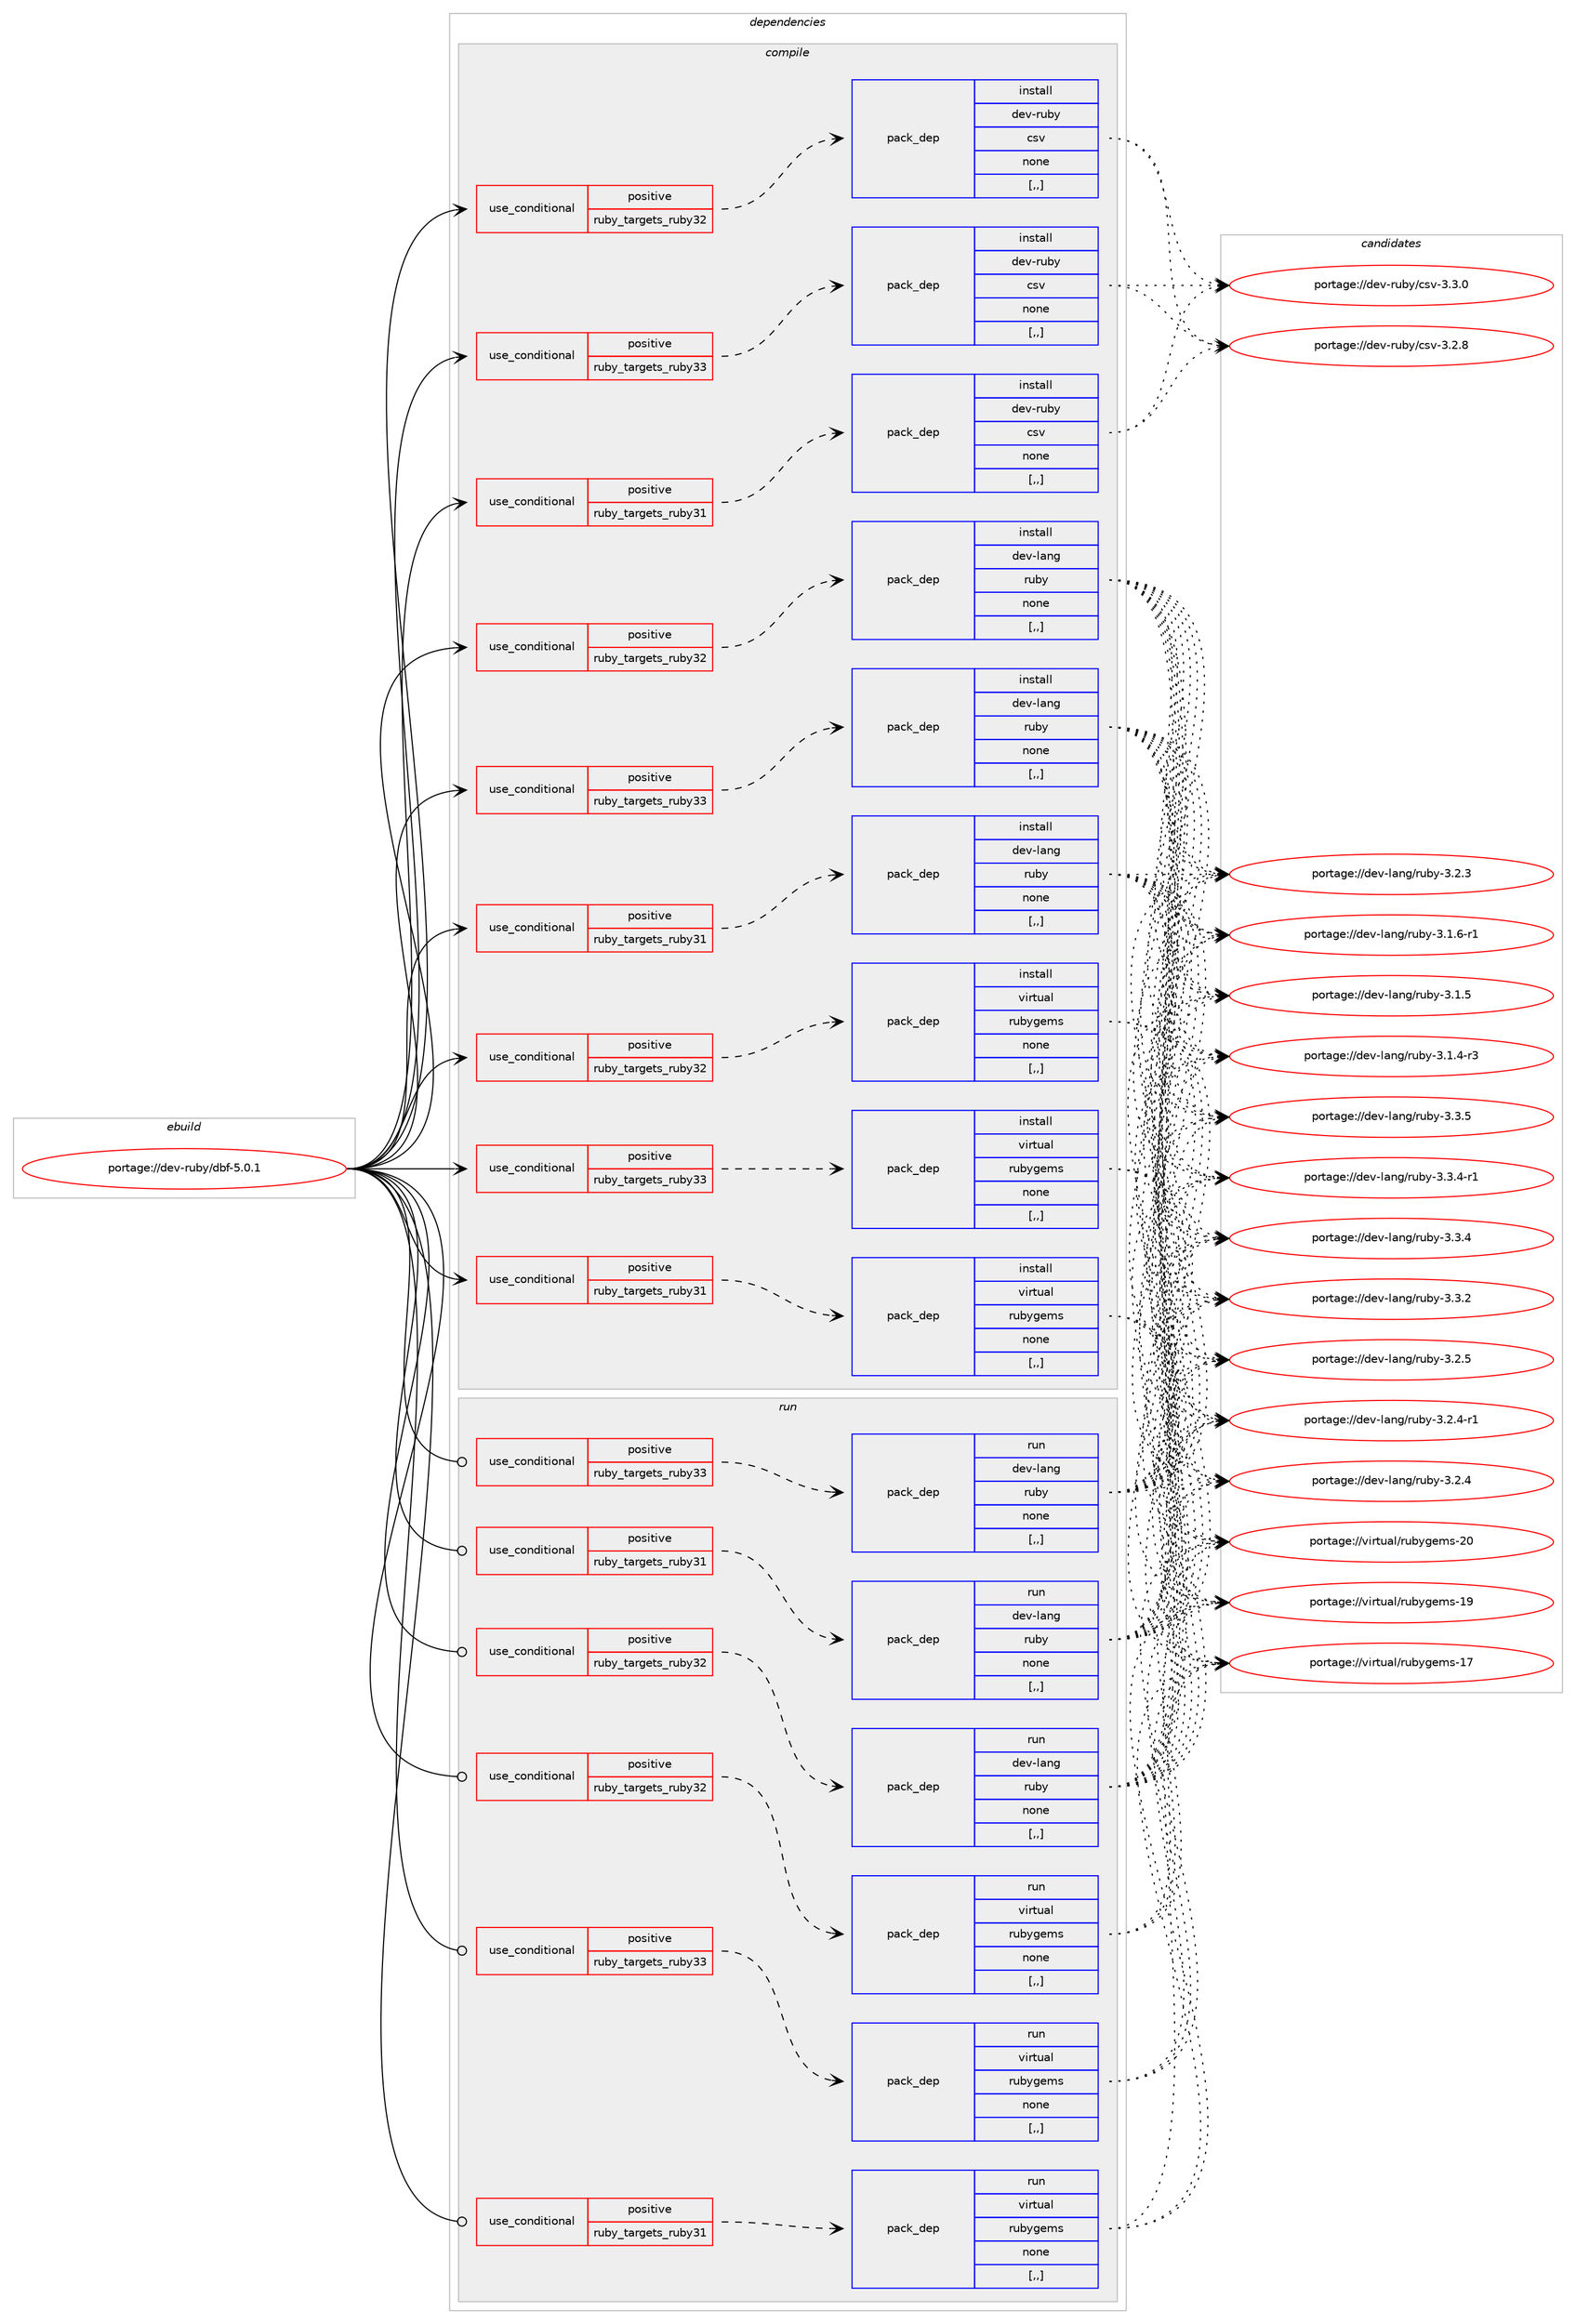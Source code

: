digraph prolog {

# *************
# Graph options
# *************

newrank=true;
concentrate=true;
compound=true;
graph [rankdir=LR,fontname=Helvetica,fontsize=10,ranksep=1.5];#, ranksep=2.5, nodesep=0.2];
edge  [arrowhead=vee];
node  [fontname=Helvetica,fontsize=10];

# **********
# The ebuild
# **********

subgraph cluster_leftcol {
color=gray;
label=<<i>ebuild</i>>;
id [label="portage://dev-ruby/dbf-5.0.1", color=red, width=4, href="../dev-ruby/dbf-5.0.1.svg"];
}

# ****************
# The dependencies
# ****************

subgraph cluster_midcol {
color=gray;
label=<<i>dependencies</i>>;
subgraph cluster_compile {
fillcolor="#eeeeee";
style=filled;
label=<<i>compile</i>>;
subgraph cond177183 {
dependency676474 [label=<<TABLE BORDER="0" CELLBORDER="1" CELLSPACING="0" CELLPADDING="4"><TR><TD ROWSPAN="3" CELLPADDING="10">use_conditional</TD></TR><TR><TD>positive</TD></TR><TR><TD>ruby_targets_ruby31</TD></TR></TABLE>>, shape=none, color=red];
subgraph pack494400 {
dependency676475 [label=<<TABLE BORDER="0" CELLBORDER="1" CELLSPACING="0" CELLPADDING="4" WIDTH="220"><TR><TD ROWSPAN="6" CELLPADDING="30">pack_dep</TD></TR><TR><TD WIDTH="110">install</TD></TR><TR><TD>dev-lang</TD></TR><TR><TD>ruby</TD></TR><TR><TD>none</TD></TR><TR><TD>[,,]</TD></TR></TABLE>>, shape=none, color=blue];
}
dependency676474:e -> dependency676475:w [weight=20,style="dashed",arrowhead="vee"];
}
id:e -> dependency676474:w [weight=20,style="solid",arrowhead="vee"];
subgraph cond177184 {
dependency676476 [label=<<TABLE BORDER="0" CELLBORDER="1" CELLSPACING="0" CELLPADDING="4"><TR><TD ROWSPAN="3" CELLPADDING="10">use_conditional</TD></TR><TR><TD>positive</TD></TR><TR><TD>ruby_targets_ruby31</TD></TR></TABLE>>, shape=none, color=red];
subgraph pack494401 {
dependency676477 [label=<<TABLE BORDER="0" CELLBORDER="1" CELLSPACING="0" CELLPADDING="4" WIDTH="220"><TR><TD ROWSPAN="6" CELLPADDING="30">pack_dep</TD></TR><TR><TD WIDTH="110">install</TD></TR><TR><TD>dev-ruby</TD></TR><TR><TD>csv</TD></TR><TR><TD>none</TD></TR><TR><TD>[,,]</TD></TR></TABLE>>, shape=none, color=blue];
}
dependency676476:e -> dependency676477:w [weight=20,style="dashed",arrowhead="vee"];
}
id:e -> dependency676476:w [weight=20,style="solid",arrowhead="vee"];
subgraph cond177185 {
dependency676478 [label=<<TABLE BORDER="0" CELLBORDER="1" CELLSPACING="0" CELLPADDING="4"><TR><TD ROWSPAN="3" CELLPADDING="10">use_conditional</TD></TR><TR><TD>positive</TD></TR><TR><TD>ruby_targets_ruby31</TD></TR></TABLE>>, shape=none, color=red];
subgraph pack494402 {
dependency676479 [label=<<TABLE BORDER="0" CELLBORDER="1" CELLSPACING="0" CELLPADDING="4" WIDTH="220"><TR><TD ROWSPAN="6" CELLPADDING="30">pack_dep</TD></TR><TR><TD WIDTH="110">install</TD></TR><TR><TD>virtual</TD></TR><TR><TD>rubygems</TD></TR><TR><TD>none</TD></TR><TR><TD>[,,]</TD></TR></TABLE>>, shape=none, color=blue];
}
dependency676478:e -> dependency676479:w [weight=20,style="dashed",arrowhead="vee"];
}
id:e -> dependency676478:w [weight=20,style="solid",arrowhead="vee"];
subgraph cond177186 {
dependency676480 [label=<<TABLE BORDER="0" CELLBORDER="1" CELLSPACING="0" CELLPADDING="4"><TR><TD ROWSPAN="3" CELLPADDING="10">use_conditional</TD></TR><TR><TD>positive</TD></TR><TR><TD>ruby_targets_ruby32</TD></TR></TABLE>>, shape=none, color=red];
subgraph pack494403 {
dependency676481 [label=<<TABLE BORDER="0" CELLBORDER="1" CELLSPACING="0" CELLPADDING="4" WIDTH="220"><TR><TD ROWSPAN="6" CELLPADDING="30">pack_dep</TD></TR><TR><TD WIDTH="110">install</TD></TR><TR><TD>dev-lang</TD></TR><TR><TD>ruby</TD></TR><TR><TD>none</TD></TR><TR><TD>[,,]</TD></TR></TABLE>>, shape=none, color=blue];
}
dependency676480:e -> dependency676481:w [weight=20,style="dashed",arrowhead="vee"];
}
id:e -> dependency676480:w [weight=20,style="solid",arrowhead="vee"];
subgraph cond177187 {
dependency676482 [label=<<TABLE BORDER="0" CELLBORDER="1" CELLSPACING="0" CELLPADDING="4"><TR><TD ROWSPAN="3" CELLPADDING="10">use_conditional</TD></TR><TR><TD>positive</TD></TR><TR><TD>ruby_targets_ruby32</TD></TR></TABLE>>, shape=none, color=red];
subgraph pack494404 {
dependency676483 [label=<<TABLE BORDER="0" CELLBORDER="1" CELLSPACING="0" CELLPADDING="4" WIDTH="220"><TR><TD ROWSPAN="6" CELLPADDING="30">pack_dep</TD></TR><TR><TD WIDTH="110">install</TD></TR><TR><TD>dev-ruby</TD></TR><TR><TD>csv</TD></TR><TR><TD>none</TD></TR><TR><TD>[,,]</TD></TR></TABLE>>, shape=none, color=blue];
}
dependency676482:e -> dependency676483:w [weight=20,style="dashed",arrowhead="vee"];
}
id:e -> dependency676482:w [weight=20,style="solid",arrowhead="vee"];
subgraph cond177188 {
dependency676484 [label=<<TABLE BORDER="0" CELLBORDER="1" CELLSPACING="0" CELLPADDING="4"><TR><TD ROWSPAN="3" CELLPADDING="10">use_conditional</TD></TR><TR><TD>positive</TD></TR><TR><TD>ruby_targets_ruby32</TD></TR></TABLE>>, shape=none, color=red];
subgraph pack494405 {
dependency676485 [label=<<TABLE BORDER="0" CELLBORDER="1" CELLSPACING="0" CELLPADDING="4" WIDTH="220"><TR><TD ROWSPAN="6" CELLPADDING="30">pack_dep</TD></TR><TR><TD WIDTH="110">install</TD></TR><TR><TD>virtual</TD></TR><TR><TD>rubygems</TD></TR><TR><TD>none</TD></TR><TR><TD>[,,]</TD></TR></TABLE>>, shape=none, color=blue];
}
dependency676484:e -> dependency676485:w [weight=20,style="dashed",arrowhead="vee"];
}
id:e -> dependency676484:w [weight=20,style="solid",arrowhead="vee"];
subgraph cond177189 {
dependency676486 [label=<<TABLE BORDER="0" CELLBORDER="1" CELLSPACING="0" CELLPADDING="4"><TR><TD ROWSPAN="3" CELLPADDING="10">use_conditional</TD></TR><TR><TD>positive</TD></TR><TR><TD>ruby_targets_ruby33</TD></TR></TABLE>>, shape=none, color=red];
subgraph pack494406 {
dependency676487 [label=<<TABLE BORDER="0" CELLBORDER="1" CELLSPACING="0" CELLPADDING="4" WIDTH="220"><TR><TD ROWSPAN="6" CELLPADDING="30">pack_dep</TD></TR><TR><TD WIDTH="110">install</TD></TR><TR><TD>dev-lang</TD></TR><TR><TD>ruby</TD></TR><TR><TD>none</TD></TR><TR><TD>[,,]</TD></TR></TABLE>>, shape=none, color=blue];
}
dependency676486:e -> dependency676487:w [weight=20,style="dashed",arrowhead="vee"];
}
id:e -> dependency676486:w [weight=20,style="solid",arrowhead="vee"];
subgraph cond177190 {
dependency676488 [label=<<TABLE BORDER="0" CELLBORDER="1" CELLSPACING="0" CELLPADDING="4"><TR><TD ROWSPAN="3" CELLPADDING="10">use_conditional</TD></TR><TR><TD>positive</TD></TR><TR><TD>ruby_targets_ruby33</TD></TR></TABLE>>, shape=none, color=red];
subgraph pack494407 {
dependency676489 [label=<<TABLE BORDER="0" CELLBORDER="1" CELLSPACING="0" CELLPADDING="4" WIDTH="220"><TR><TD ROWSPAN="6" CELLPADDING="30">pack_dep</TD></TR><TR><TD WIDTH="110">install</TD></TR><TR><TD>dev-ruby</TD></TR><TR><TD>csv</TD></TR><TR><TD>none</TD></TR><TR><TD>[,,]</TD></TR></TABLE>>, shape=none, color=blue];
}
dependency676488:e -> dependency676489:w [weight=20,style="dashed",arrowhead="vee"];
}
id:e -> dependency676488:w [weight=20,style="solid",arrowhead="vee"];
subgraph cond177191 {
dependency676490 [label=<<TABLE BORDER="0" CELLBORDER="1" CELLSPACING="0" CELLPADDING="4"><TR><TD ROWSPAN="3" CELLPADDING="10">use_conditional</TD></TR><TR><TD>positive</TD></TR><TR><TD>ruby_targets_ruby33</TD></TR></TABLE>>, shape=none, color=red];
subgraph pack494408 {
dependency676491 [label=<<TABLE BORDER="0" CELLBORDER="1" CELLSPACING="0" CELLPADDING="4" WIDTH="220"><TR><TD ROWSPAN="6" CELLPADDING="30">pack_dep</TD></TR><TR><TD WIDTH="110">install</TD></TR><TR><TD>virtual</TD></TR><TR><TD>rubygems</TD></TR><TR><TD>none</TD></TR><TR><TD>[,,]</TD></TR></TABLE>>, shape=none, color=blue];
}
dependency676490:e -> dependency676491:w [weight=20,style="dashed",arrowhead="vee"];
}
id:e -> dependency676490:w [weight=20,style="solid",arrowhead="vee"];
}
subgraph cluster_compileandrun {
fillcolor="#eeeeee";
style=filled;
label=<<i>compile and run</i>>;
}
subgraph cluster_run {
fillcolor="#eeeeee";
style=filled;
label=<<i>run</i>>;
subgraph cond177192 {
dependency676492 [label=<<TABLE BORDER="0" CELLBORDER="1" CELLSPACING="0" CELLPADDING="4"><TR><TD ROWSPAN="3" CELLPADDING="10">use_conditional</TD></TR><TR><TD>positive</TD></TR><TR><TD>ruby_targets_ruby31</TD></TR></TABLE>>, shape=none, color=red];
subgraph pack494409 {
dependency676493 [label=<<TABLE BORDER="0" CELLBORDER="1" CELLSPACING="0" CELLPADDING="4" WIDTH="220"><TR><TD ROWSPAN="6" CELLPADDING="30">pack_dep</TD></TR><TR><TD WIDTH="110">run</TD></TR><TR><TD>dev-lang</TD></TR><TR><TD>ruby</TD></TR><TR><TD>none</TD></TR><TR><TD>[,,]</TD></TR></TABLE>>, shape=none, color=blue];
}
dependency676492:e -> dependency676493:w [weight=20,style="dashed",arrowhead="vee"];
}
id:e -> dependency676492:w [weight=20,style="solid",arrowhead="odot"];
subgraph cond177193 {
dependency676494 [label=<<TABLE BORDER="0" CELLBORDER="1" CELLSPACING="0" CELLPADDING="4"><TR><TD ROWSPAN="3" CELLPADDING="10">use_conditional</TD></TR><TR><TD>positive</TD></TR><TR><TD>ruby_targets_ruby31</TD></TR></TABLE>>, shape=none, color=red];
subgraph pack494410 {
dependency676495 [label=<<TABLE BORDER="0" CELLBORDER="1" CELLSPACING="0" CELLPADDING="4" WIDTH="220"><TR><TD ROWSPAN="6" CELLPADDING="30">pack_dep</TD></TR><TR><TD WIDTH="110">run</TD></TR><TR><TD>virtual</TD></TR><TR><TD>rubygems</TD></TR><TR><TD>none</TD></TR><TR><TD>[,,]</TD></TR></TABLE>>, shape=none, color=blue];
}
dependency676494:e -> dependency676495:w [weight=20,style="dashed",arrowhead="vee"];
}
id:e -> dependency676494:w [weight=20,style="solid",arrowhead="odot"];
subgraph cond177194 {
dependency676496 [label=<<TABLE BORDER="0" CELLBORDER="1" CELLSPACING="0" CELLPADDING="4"><TR><TD ROWSPAN="3" CELLPADDING="10">use_conditional</TD></TR><TR><TD>positive</TD></TR><TR><TD>ruby_targets_ruby32</TD></TR></TABLE>>, shape=none, color=red];
subgraph pack494411 {
dependency676497 [label=<<TABLE BORDER="0" CELLBORDER="1" CELLSPACING="0" CELLPADDING="4" WIDTH="220"><TR><TD ROWSPAN="6" CELLPADDING="30">pack_dep</TD></TR><TR><TD WIDTH="110">run</TD></TR><TR><TD>dev-lang</TD></TR><TR><TD>ruby</TD></TR><TR><TD>none</TD></TR><TR><TD>[,,]</TD></TR></TABLE>>, shape=none, color=blue];
}
dependency676496:e -> dependency676497:w [weight=20,style="dashed",arrowhead="vee"];
}
id:e -> dependency676496:w [weight=20,style="solid",arrowhead="odot"];
subgraph cond177195 {
dependency676498 [label=<<TABLE BORDER="0" CELLBORDER="1" CELLSPACING="0" CELLPADDING="4"><TR><TD ROWSPAN="3" CELLPADDING="10">use_conditional</TD></TR><TR><TD>positive</TD></TR><TR><TD>ruby_targets_ruby32</TD></TR></TABLE>>, shape=none, color=red];
subgraph pack494412 {
dependency676499 [label=<<TABLE BORDER="0" CELLBORDER="1" CELLSPACING="0" CELLPADDING="4" WIDTH="220"><TR><TD ROWSPAN="6" CELLPADDING="30">pack_dep</TD></TR><TR><TD WIDTH="110">run</TD></TR><TR><TD>virtual</TD></TR><TR><TD>rubygems</TD></TR><TR><TD>none</TD></TR><TR><TD>[,,]</TD></TR></TABLE>>, shape=none, color=blue];
}
dependency676498:e -> dependency676499:w [weight=20,style="dashed",arrowhead="vee"];
}
id:e -> dependency676498:w [weight=20,style="solid",arrowhead="odot"];
subgraph cond177196 {
dependency676500 [label=<<TABLE BORDER="0" CELLBORDER="1" CELLSPACING="0" CELLPADDING="4"><TR><TD ROWSPAN="3" CELLPADDING="10">use_conditional</TD></TR><TR><TD>positive</TD></TR><TR><TD>ruby_targets_ruby33</TD></TR></TABLE>>, shape=none, color=red];
subgraph pack494413 {
dependency676501 [label=<<TABLE BORDER="0" CELLBORDER="1" CELLSPACING="0" CELLPADDING="4" WIDTH="220"><TR><TD ROWSPAN="6" CELLPADDING="30">pack_dep</TD></TR><TR><TD WIDTH="110">run</TD></TR><TR><TD>dev-lang</TD></TR><TR><TD>ruby</TD></TR><TR><TD>none</TD></TR><TR><TD>[,,]</TD></TR></TABLE>>, shape=none, color=blue];
}
dependency676500:e -> dependency676501:w [weight=20,style="dashed",arrowhead="vee"];
}
id:e -> dependency676500:w [weight=20,style="solid",arrowhead="odot"];
subgraph cond177197 {
dependency676502 [label=<<TABLE BORDER="0" CELLBORDER="1" CELLSPACING="0" CELLPADDING="4"><TR><TD ROWSPAN="3" CELLPADDING="10">use_conditional</TD></TR><TR><TD>positive</TD></TR><TR><TD>ruby_targets_ruby33</TD></TR></TABLE>>, shape=none, color=red];
subgraph pack494414 {
dependency676503 [label=<<TABLE BORDER="0" CELLBORDER="1" CELLSPACING="0" CELLPADDING="4" WIDTH="220"><TR><TD ROWSPAN="6" CELLPADDING="30">pack_dep</TD></TR><TR><TD WIDTH="110">run</TD></TR><TR><TD>virtual</TD></TR><TR><TD>rubygems</TD></TR><TR><TD>none</TD></TR><TR><TD>[,,]</TD></TR></TABLE>>, shape=none, color=blue];
}
dependency676502:e -> dependency676503:w [weight=20,style="dashed",arrowhead="vee"];
}
id:e -> dependency676502:w [weight=20,style="solid",arrowhead="odot"];
}
}

# **************
# The candidates
# **************

subgraph cluster_choices {
rank=same;
color=gray;
label=<<i>candidates</i>>;

subgraph choice494400 {
color=black;
nodesep=1;
choice10010111845108971101034711411798121455146514653 [label="portage://dev-lang/ruby-3.3.5", color=red, width=4,href="../dev-lang/ruby-3.3.5.svg"];
choice100101118451089711010347114117981214551465146524511449 [label="portage://dev-lang/ruby-3.3.4-r1", color=red, width=4,href="../dev-lang/ruby-3.3.4-r1.svg"];
choice10010111845108971101034711411798121455146514652 [label="portage://dev-lang/ruby-3.3.4", color=red, width=4,href="../dev-lang/ruby-3.3.4.svg"];
choice10010111845108971101034711411798121455146514650 [label="portage://dev-lang/ruby-3.3.2", color=red, width=4,href="../dev-lang/ruby-3.3.2.svg"];
choice10010111845108971101034711411798121455146504653 [label="portage://dev-lang/ruby-3.2.5", color=red, width=4,href="../dev-lang/ruby-3.2.5.svg"];
choice100101118451089711010347114117981214551465046524511449 [label="portage://dev-lang/ruby-3.2.4-r1", color=red, width=4,href="../dev-lang/ruby-3.2.4-r1.svg"];
choice10010111845108971101034711411798121455146504652 [label="portage://dev-lang/ruby-3.2.4", color=red, width=4,href="../dev-lang/ruby-3.2.4.svg"];
choice10010111845108971101034711411798121455146504651 [label="portage://dev-lang/ruby-3.2.3", color=red, width=4,href="../dev-lang/ruby-3.2.3.svg"];
choice100101118451089711010347114117981214551464946544511449 [label="portage://dev-lang/ruby-3.1.6-r1", color=red, width=4,href="../dev-lang/ruby-3.1.6-r1.svg"];
choice10010111845108971101034711411798121455146494653 [label="portage://dev-lang/ruby-3.1.5", color=red, width=4,href="../dev-lang/ruby-3.1.5.svg"];
choice100101118451089711010347114117981214551464946524511451 [label="portage://dev-lang/ruby-3.1.4-r3", color=red, width=4,href="../dev-lang/ruby-3.1.4-r3.svg"];
dependency676475:e -> choice10010111845108971101034711411798121455146514653:w [style=dotted,weight="100"];
dependency676475:e -> choice100101118451089711010347114117981214551465146524511449:w [style=dotted,weight="100"];
dependency676475:e -> choice10010111845108971101034711411798121455146514652:w [style=dotted,weight="100"];
dependency676475:e -> choice10010111845108971101034711411798121455146514650:w [style=dotted,weight="100"];
dependency676475:e -> choice10010111845108971101034711411798121455146504653:w [style=dotted,weight="100"];
dependency676475:e -> choice100101118451089711010347114117981214551465046524511449:w [style=dotted,weight="100"];
dependency676475:e -> choice10010111845108971101034711411798121455146504652:w [style=dotted,weight="100"];
dependency676475:e -> choice10010111845108971101034711411798121455146504651:w [style=dotted,weight="100"];
dependency676475:e -> choice100101118451089711010347114117981214551464946544511449:w [style=dotted,weight="100"];
dependency676475:e -> choice10010111845108971101034711411798121455146494653:w [style=dotted,weight="100"];
dependency676475:e -> choice100101118451089711010347114117981214551464946524511451:w [style=dotted,weight="100"];
}
subgraph choice494401 {
color=black;
nodesep=1;
choice10010111845114117981214799115118455146514648 [label="portage://dev-ruby/csv-3.3.0", color=red, width=4,href="../dev-ruby/csv-3.3.0.svg"];
choice10010111845114117981214799115118455146504656 [label="portage://dev-ruby/csv-3.2.8", color=red, width=4,href="../dev-ruby/csv-3.2.8.svg"];
dependency676477:e -> choice10010111845114117981214799115118455146514648:w [style=dotted,weight="100"];
dependency676477:e -> choice10010111845114117981214799115118455146504656:w [style=dotted,weight="100"];
}
subgraph choice494402 {
color=black;
nodesep=1;
choice118105114116117971084711411798121103101109115455048 [label="portage://virtual/rubygems-20", color=red, width=4,href="../virtual/rubygems-20.svg"];
choice118105114116117971084711411798121103101109115454957 [label="portage://virtual/rubygems-19", color=red, width=4,href="../virtual/rubygems-19.svg"];
choice118105114116117971084711411798121103101109115454955 [label="portage://virtual/rubygems-17", color=red, width=4,href="../virtual/rubygems-17.svg"];
dependency676479:e -> choice118105114116117971084711411798121103101109115455048:w [style=dotted,weight="100"];
dependency676479:e -> choice118105114116117971084711411798121103101109115454957:w [style=dotted,weight="100"];
dependency676479:e -> choice118105114116117971084711411798121103101109115454955:w [style=dotted,weight="100"];
}
subgraph choice494403 {
color=black;
nodesep=1;
choice10010111845108971101034711411798121455146514653 [label="portage://dev-lang/ruby-3.3.5", color=red, width=4,href="../dev-lang/ruby-3.3.5.svg"];
choice100101118451089711010347114117981214551465146524511449 [label="portage://dev-lang/ruby-3.3.4-r1", color=red, width=4,href="../dev-lang/ruby-3.3.4-r1.svg"];
choice10010111845108971101034711411798121455146514652 [label="portage://dev-lang/ruby-3.3.4", color=red, width=4,href="../dev-lang/ruby-3.3.4.svg"];
choice10010111845108971101034711411798121455146514650 [label="portage://dev-lang/ruby-3.3.2", color=red, width=4,href="../dev-lang/ruby-3.3.2.svg"];
choice10010111845108971101034711411798121455146504653 [label="portage://dev-lang/ruby-3.2.5", color=red, width=4,href="../dev-lang/ruby-3.2.5.svg"];
choice100101118451089711010347114117981214551465046524511449 [label="portage://dev-lang/ruby-3.2.4-r1", color=red, width=4,href="../dev-lang/ruby-3.2.4-r1.svg"];
choice10010111845108971101034711411798121455146504652 [label="portage://dev-lang/ruby-3.2.4", color=red, width=4,href="../dev-lang/ruby-3.2.4.svg"];
choice10010111845108971101034711411798121455146504651 [label="portage://dev-lang/ruby-3.2.3", color=red, width=4,href="../dev-lang/ruby-3.2.3.svg"];
choice100101118451089711010347114117981214551464946544511449 [label="portage://dev-lang/ruby-3.1.6-r1", color=red, width=4,href="../dev-lang/ruby-3.1.6-r1.svg"];
choice10010111845108971101034711411798121455146494653 [label="portage://dev-lang/ruby-3.1.5", color=red, width=4,href="../dev-lang/ruby-3.1.5.svg"];
choice100101118451089711010347114117981214551464946524511451 [label="portage://dev-lang/ruby-3.1.4-r3", color=red, width=4,href="../dev-lang/ruby-3.1.4-r3.svg"];
dependency676481:e -> choice10010111845108971101034711411798121455146514653:w [style=dotted,weight="100"];
dependency676481:e -> choice100101118451089711010347114117981214551465146524511449:w [style=dotted,weight="100"];
dependency676481:e -> choice10010111845108971101034711411798121455146514652:w [style=dotted,weight="100"];
dependency676481:e -> choice10010111845108971101034711411798121455146514650:w [style=dotted,weight="100"];
dependency676481:e -> choice10010111845108971101034711411798121455146504653:w [style=dotted,weight="100"];
dependency676481:e -> choice100101118451089711010347114117981214551465046524511449:w [style=dotted,weight="100"];
dependency676481:e -> choice10010111845108971101034711411798121455146504652:w [style=dotted,weight="100"];
dependency676481:e -> choice10010111845108971101034711411798121455146504651:w [style=dotted,weight="100"];
dependency676481:e -> choice100101118451089711010347114117981214551464946544511449:w [style=dotted,weight="100"];
dependency676481:e -> choice10010111845108971101034711411798121455146494653:w [style=dotted,weight="100"];
dependency676481:e -> choice100101118451089711010347114117981214551464946524511451:w [style=dotted,weight="100"];
}
subgraph choice494404 {
color=black;
nodesep=1;
choice10010111845114117981214799115118455146514648 [label="portage://dev-ruby/csv-3.3.0", color=red, width=4,href="../dev-ruby/csv-3.3.0.svg"];
choice10010111845114117981214799115118455146504656 [label="portage://dev-ruby/csv-3.2.8", color=red, width=4,href="../dev-ruby/csv-3.2.8.svg"];
dependency676483:e -> choice10010111845114117981214799115118455146514648:w [style=dotted,weight="100"];
dependency676483:e -> choice10010111845114117981214799115118455146504656:w [style=dotted,weight="100"];
}
subgraph choice494405 {
color=black;
nodesep=1;
choice118105114116117971084711411798121103101109115455048 [label="portage://virtual/rubygems-20", color=red, width=4,href="../virtual/rubygems-20.svg"];
choice118105114116117971084711411798121103101109115454957 [label="portage://virtual/rubygems-19", color=red, width=4,href="../virtual/rubygems-19.svg"];
choice118105114116117971084711411798121103101109115454955 [label="portage://virtual/rubygems-17", color=red, width=4,href="../virtual/rubygems-17.svg"];
dependency676485:e -> choice118105114116117971084711411798121103101109115455048:w [style=dotted,weight="100"];
dependency676485:e -> choice118105114116117971084711411798121103101109115454957:w [style=dotted,weight="100"];
dependency676485:e -> choice118105114116117971084711411798121103101109115454955:w [style=dotted,weight="100"];
}
subgraph choice494406 {
color=black;
nodesep=1;
choice10010111845108971101034711411798121455146514653 [label="portage://dev-lang/ruby-3.3.5", color=red, width=4,href="../dev-lang/ruby-3.3.5.svg"];
choice100101118451089711010347114117981214551465146524511449 [label="portage://dev-lang/ruby-3.3.4-r1", color=red, width=4,href="../dev-lang/ruby-3.3.4-r1.svg"];
choice10010111845108971101034711411798121455146514652 [label="portage://dev-lang/ruby-3.3.4", color=red, width=4,href="../dev-lang/ruby-3.3.4.svg"];
choice10010111845108971101034711411798121455146514650 [label="portage://dev-lang/ruby-3.3.2", color=red, width=4,href="../dev-lang/ruby-3.3.2.svg"];
choice10010111845108971101034711411798121455146504653 [label="portage://dev-lang/ruby-3.2.5", color=red, width=4,href="../dev-lang/ruby-3.2.5.svg"];
choice100101118451089711010347114117981214551465046524511449 [label="portage://dev-lang/ruby-3.2.4-r1", color=red, width=4,href="../dev-lang/ruby-3.2.4-r1.svg"];
choice10010111845108971101034711411798121455146504652 [label="portage://dev-lang/ruby-3.2.4", color=red, width=4,href="../dev-lang/ruby-3.2.4.svg"];
choice10010111845108971101034711411798121455146504651 [label="portage://dev-lang/ruby-3.2.3", color=red, width=4,href="../dev-lang/ruby-3.2.3.svg"];
choice100101118451089711010347114117981214551464946544511449 [label="portage://dev-lang/ruby-3.1.6-r1", color=red, width=4,href="../dev-lang/ruby-3.1.6-r1.svg"];
choice10010111845108971101034711411798121455146494653 [label="portage://dev-lang/ruby-3.1.5", color=red, width=4,href="../dev-lang/ruby-3.1.5.svg"];
choice100101118451089711010347114117981214551464946524511451 [label="portage://dev-lang/ruby-3.1.4-r3", color=red, width=4,href="../dev-lang/ruby-3.1.4-r3.svg"];
dependency676487:e -> choice10010111845108971101034711411798121455146514653:w [style=dotted,weight="100"];
dependency676487:e -> choice100101118451089711010347114117981214551465146524511449:w [style=dotted,weight="100"];
dependency676487:e -> choice10010111845108971101034711411798121455146514652:w [style=dotted,weight="100"];
dependency676487:e -> choice10010111845108971101034711411798121455146514650:w [style=dotted,weight="100"];
dependency676487:e -> choice10010111845108971101034711411798121455146504653:w [style=dotted,weight="100"];
dependency676487:e -> choice100101118451089711010347114117981214551465046524511449:w [style=dotted,weight="100"];
dependency676487:e -> choice10010111845108971101034711411798121455146504652:w [style=dotted,weight="100"];
dependency676487:e -> choice10010111845108971101034711411798121455146504651:w [style=dotted,weight="100"];
dependency676487:e -> choice100101118451089711010347114117981214551464946544511449:w [style=dotted,weight="100"];
dependency676487:e -> choice10010111845108971101034711411798121455146494653:w [style=dotted,weight="100"];
dependency676487:e -> choice100101118451089711010347114117981214551464946524511451:w [style=dotted,weight="100"];
}
subgraph choice494407 {
color=black;
nodesep=1;
choice10010111845114117981214799115118455146514648 [label="portage://dev-ruby/csv-3.3.0", color=red, width=4,href="../dev-ruby/csv-3.3.0.svg"];
choice10010111845114117981214799115118455146504656 [label="portage://dev-ruby/csv-3.2.8", color=red, width=4,href="../dev-ruby/csv-3.2.8.svg"];
dependency676489:e -> choice10010111845114117981214799115118455146514648:w [style=dotted,weight="100"];
dependency676489:e -> choice10010111845114117981214799115118455146504656:w [style=dotted,weight="100"];
}
subgraph choice494408 {
color=black;
nodesep=1;
choice118105114116117971084711411798121103101109115455048 [label="portage://virtual/rubygems-20", color=red, width=4,href="../virtual/rubygems-20.svg"];
choice118105114116117971084711411798121103101109115454957 [label="portage://virtual/rubygems-19", color=red, width=4,href="../virtual/rubygems-19.svg"];
choice118105114116117971084711411798121103101109115454955 [label="portage://virtual/rubygems-17", color=red, width=4,href="../virtual/rubygems-17.svg"];
dependency676491:e -> choice118105114116117971084711411798121103101109115455048:w [style=dotted,weight="100"];
dependency676491:e -> choice118105114116117971084711411798121103101109115454957:w [style=dotted,weight="100"];
dependency676491:e -> choice118105114116117971084711411798121103101109115454955:w [style=dotted,weight="100"];
}
subgraph choice494409 {
color=black;
nodesep=1;
choice10010111845108971101034711411798121455146514653 [label="portage://dev-lang/ruby-3.3.5", color=red, width=4,href="../dev-lang/ruby-3.3.5.svg"];
choice100101118451089711010347114117981214551465146524511449 [label="portage://dev-lang/ruby-3.3.4-r1", color=red, width=4,href="../dev-lang/ruby-3.3.4-r1.svg"];
choice10010111845108971101034711411798121455146514652 [label="portage://dev-lang/ruby-3.3.4", color=red, width=4,href="../dev-lang/ruby-3.3.4.svg"];
choice10010111845108971101034711411798121455146514650 [label="portage://dev-lang/ruby-3.3.2", color=red, width=4,href="../dev-lang/ruby-3.3.2.svg"];
choice10010111845108971101034711411798121455146504653 [label="portage://dev-lang/ruby-3.2.5", color=red, width=4,href="../dev-lang/ruby-3.2.5.svg"];
choice100101118451089711010347114117981214551465046524511449 [label="portage://dev-lang/ruby-3.2.4-r1", color=red, width=4,href="../dev-lang/ruby-3.2.4-r1.svg"];
choice10010111845108971101034711411798121455146504652 [label="portage://dev-lang/ruby-3.2.4", color=red, width=4,href="../dev-lang/ruby-3.2.4.svg"];
choice10010111845108971101034711411798121455146504651 [label="portage://dev-lang/ruby-3.2.3", color=red, width=4,href="../dev-lang/ruby-3.2.3.svg"];
choice100101118451089711010347114117981214551464946544511449 [label="portage://dev-lang/ruby-3.1.6-r1", color=red, width=4,href="../dev-lang/ruby-3.1.6-r1.svg"];
choice10010111845108971101034711411798121455146494653 [label="portage://dev-lang/ruby-3.1.5", color=red, width=4,href="../dev-lang/ruby-3.1.5.svg"];
choice100101118451089711010347114117981214551464946524511451 [label="portage://dev-lang/ruby-3.1.4-r3", color=red, width=4,href="../dev-lang/ruby-3.1.4-r3.svg"];
dependency676493:e -> choice10010111845108971101034711411798121455146514653:w [style=dotted,weight="100"];
dependency676493:e -> choice100101118451089711010347114117981214551465146524511449:w [style=dotted,weight="100"];
dependency676493:e -> choice10010111845108971101034711411798121455146514652:w [style=dotted,weight="100"];
dependency676493:e -> choice10010111845108971101034711411798121455146514650:w [style=dotted,weight="100"];
dependency676493:e -> choice10010111845108971101034711411798121455146504653:w [style=dotted,weight="100"];
dependency676493:e -> choice100101118451089711010347114117981214551465046524511449:w [style=dotted,weight="100"];
dependency676493:e -> choice10010111845108971101034711411798121455146504652:w [style=dotted,weight="100"];
dependency676493:e -> choice10010111845108971101034711411798121455146504651:w [style=dotted,weight="100"];
dependency676493:e -> choice100101118451089711010347114117981214551464946544511449:w [style=dotted,weight="100"];
dependency676493:e -> choice10010111845108971101034711411798121455146494653:w [style=dotted,weight="100"];
dependency676493:e -> choice100101118451089711010347114117981214551464946524511451:w [style=dotted,weight="100"];
}
subgraph choice494410 {
color=black;
nodesep=1;
choice118105114116117971084711411798121103101109115455048 [label="portage://virtual/rubygems-20", color=red, width=4,href="../virtual/rubygems-20.svg"];
choice118105114116117971084711411798121103101109115454957 [label="portage://virtual/rubygems-19", color=red, width=4,href="../virtual/rubygems-19.svg"];
choice118105114116117971084711411798121103101109115454955 [label="portage://virtual/rubygems-17", color=red, width=4,href="../virtual/rubygems-17.svg"];
dependency676495:e -> choice118105114116117971084711411798121103101109115455048:w [style=dotted,weight="100"];
dependency676495:e -> choice118105114116117971084711411798121103101109115454957:w [style=dotted,weight="100"];
dependency676495:e -> choice118105114116117971084711411798121103101109115454955:w [style=dotted,weight="100"];
}
subgraph choice494411 {
color=black;
nodesep=1;
choice10010111845108971101034711411798121455146514653 [label="portage://dev-lang/ruby-3.3.5", color=red, width=4,href="../dev-lang/ruby-3.3.5.svg"];
choice100101118451089711010347114117981214551465146524511449 [label="portage://dev-lang/ruby-3.3.4-r1", color=red, width=4,href="../dev-lang/ruby-3.3.4-r1.svg"];
choice10010111845108971101034711411798121455146514652 [label="portage://dev-lang/ruby-3.3.4", color=red, width=4,href="../dev-lang/ruby-3.3.4.svg"];
choice10010111845108971101034711411798121455146514650 [label="portage://dev-lang/ruby-3.3.2", color=red, width=4,href="../dev-lang/ruby-3.3.2.svg"];
choice10010111845108971101034711411798121455146504653 [label="portage://dev-lang/ruby-3.2.5", color=red, width=4,href="../dev-lang/ruby-3.2.5.svg"];
choice100101118451089711010347114117981214551465046524511449 [label="portage://dev-lang/ruby-3.2.4-r1", color=red, width=4,href="../dev-lang/ruby-3.2.4-r1.svg"];
choice10010111845108971101034711411798121455146504652 [label="portage://dev-lang/ruby-3.2.4", color=red, width=4,href="../dev-lang/ruby-3.2.4.svg"];
choice10010111845108971101034711411798121455146504651 [label="portage://dev-lang/ruby-3.2.3", color=red, width=4,href="../dev-lang/ruby-3.2.3.svg"];
choice100101118451089711010347114117981214551464946544511449 [label="portage://dev-lang/ruby-3.1.6-r1", color=red, width=4,href="../dev-lang/ruby-3.1.6-r1.svg"];
choice10010111845108971101034711411798121455146494653 [label="portage://dev-lang/ruby-3.1.5", color=red, width=4,href="../dev-lang/ruby-3.1.5.svg"];
choice100101118451089711010347114117981214551464946524511451 [label="portage://dev-lang/ruby-3.1.4-r3", color=red, width=4,href="../dev-lang/ruby-3.1.4-r3.svg"];
dependency676497:e -> choice10010111845108971101034711411798121455146514653:w [style=dotted,weight="100"];
dependency676497:e -> choice100101118451089711010347114117981214551465146524511449:w [style=dotted,weight="100"];
dependency676497:e -> choice10010111845108971101034711411798121455146514652:w [style=dotted,weight="100"];
dependency676497:e -> choice10010111845108971101034711411798121455146514650:w [style=dotted,weight="100"];
dependency676497:e -> choice10010111845108971101034711411798121455146504653:w [style=dotted,weight="100"];
dependency676497:e -> choice100101118451089711010347114117981214551465046524511449:w [style=dotted,weight="100"];
dependency676497:e -> choice10010111845108971101034711411798121455146504652:w [style=dotted,weight="100"];
dependency676497:e -> choice10010111845108971101034711411798121455146504651:w [style=dotted,weight="100"];
dependency676497:e -> choice100101118451089711010347114117981214551464946544511449:w [style=dotted,weight="100"];
dependency676497:e -> choice10010111845108971101034711411798121455146494653:w [style=dotted,weight="100"];
dependency676497:e -> choice100101118451089711010347114117981214551464946524511451:w [style=dotted,weight="100"];
}
subgraph choice494412 {
color=black;
nodesep=1;
choice118105114116117971084711411798121103101109115455048 [label="portage://virtual/rubygems-20", color=red, width=4,href="../virtual/rubygems-20.svg"];
choice118105114116117971084711411798121103101109115454957 [label="portage://virtual/rubygems-19", color=red, width=4,href="../virtual/rubygems-19.svg"];
choice118105114116117971084711411798121103101109115454955 [label="portage://virtual/rubygems-17", color=red, width=4,href="../virtual/rubygems-17.svg"];
dependency676499:e -> choice118105114116117971084711411798121103101109115455048:w [style=dotted,weight="100"];
dependency676499:e -> choice118105114116117971084711411798121103101109115454957:w [style=dotted,weight="100"];
dependency676499:e -> choice118105114116117971084711411798121103101109115454955:w [style=dotted,weight="100"];
}
subgraph choice494413 {
color=black;
nodesep=1;
choice10010111845108971101034711411798121455146514653 [label="portage://dev-lang/ruby-3.3.5", color=red, width=4,href="../dev-lang/ruby-3.3.5.svg"];
choice100101118451089711010347114117981214551465146524511449 [label="portage://dev-lang/ruby-3.3.4-r1", color=red, width=4,href="../dev-lang/ruby-3.3.4-r1.svg"];
choice10010111845108971101034711411798121455146514652 [label="portage://dev-lang/ruby-3.3.4", color=red, width=4,href="../dev-lang/ruby-3.3.4.svg"];
choice10010111845108971101034711411798121455146514650 [label="portage://dev-lang/ruby-3.3.2", color=red, width=4,href="../dev-lang/ruby-3.3.2.svg"];
choice10010111845108971101034711411798121455146504653 [label="portage://dev-lang/ruby-3.2.5", color=red, width=4,href="../dev-lang/ruby-3.2.5.svg"];
choice100101118451089711010347114117981214551465046524511449 [label="portage://dev-lang/ruby-3.2.4-r1", color=red, width=4,href="../dev-lang/ruby-3.2.4-r1.svg"];
choice10010111845108971101034711411798121455146504652 [label="portage://dev-lang/ruby-3.2.4", color=red, width=4,href="../dev-lang/ruby-3.2.4.svg"];
choice10010111845108971101034711411798121455146504651 [label="portage://dev-lang/ruby-3.2.3", color=red, width=4,href="../dev-lang/ruby-3.2.3.svg"];
choice100101118451089711010347114117981214551464946544511449 [label="portage://dev-lang/ruby-3.1.6-r1", color=red, width=4,href="../dev-lang/ruby-3.1.6-r1.svg"];
choice10010111845108971101034711411798121455146494653 [label="portage://dev-lang/ruby-3.1.5", color=red, width=4,href="../dev-lang/ruby-3.1.5.svg"];
choice100101118451089711010347114117981214551464946524511451 [label="portage://dev-lang/ruby-3.1.4-r3", color=red, width=4,href="../dev-lang/ruby-3.1.4-r3.svg"];
dependency676501:e -> choice10010111845108971101034711411798121455146514653:w [style=dotted,weight="100"];
dependency676501:e -> choice100101118451089711010347114117981214551465146524511449:w [style=dotted,weight="100"];
dependency676501:e -> choice10010111845108971101034711411798121455146514652:w [style=dotted,weight="100"];
dependency676501:e -> choice10010111845108971101034711411798121455146514650:w [style=dotted,weight="100"];
dependency676501:e -> choice10010111845108971101034711411798121455146504653:w [style=dotted,weight="100"];
dependency676501:e -> choice100101118451089711010347114117981214551465046524511449:w [style=dotted,weight="100"];
dependency676501:e -> choice10010111845108971101034711411798121455146504652:w [style=dotted,weight="100"];
dependency676501:e -> choice10010111845108971101034711411798121455146504651:w [style=dotted,weight="100"];
dependency676501:e -> choice100101118451089711010347114117981214551464946544511449:w [style=dotted,weight="100"];
dependency676501:e -> choice10010111845108971101034711411798121455146494653:w [style=dotted,weight="100"];
dependency676501:e -> choice100101118451089711010347114117981214551464946524511451:w [style=dotted,weight="100"];
}
subgraph choice494414 {
color=black;
nodesep=1;
choice118105114116117971084711411798121103101109115455048 [label="portage://virtual/rubygems-20", color=red, width=4,href="../virtual/rubygems-20.svg"];
choice118105114116117971084711411798121103101109115454957 [label="portage://virtual/rubygems-19", color=red, width=4,href="../virtual/rubygems-19.svg"];
choice118105114116117971084711411798121103101109115454955 [label="portage://virtual/rubygems-17", color=red, width=4,href="../virtual/rubygems-17.svg"];
dependency676503:e -> choice118105114116117971084711411798121103101109115455048:w [style=dotted,weight="100"];
dependency676503:e -> choice118105114116117971084711411798121103101109115454957:w [style=dotted,weight="100"];
dependency676503:e -> choice118105114116117971084711411798121103101109115454955:w [style=dotted,weight="100"];
}
}

}
